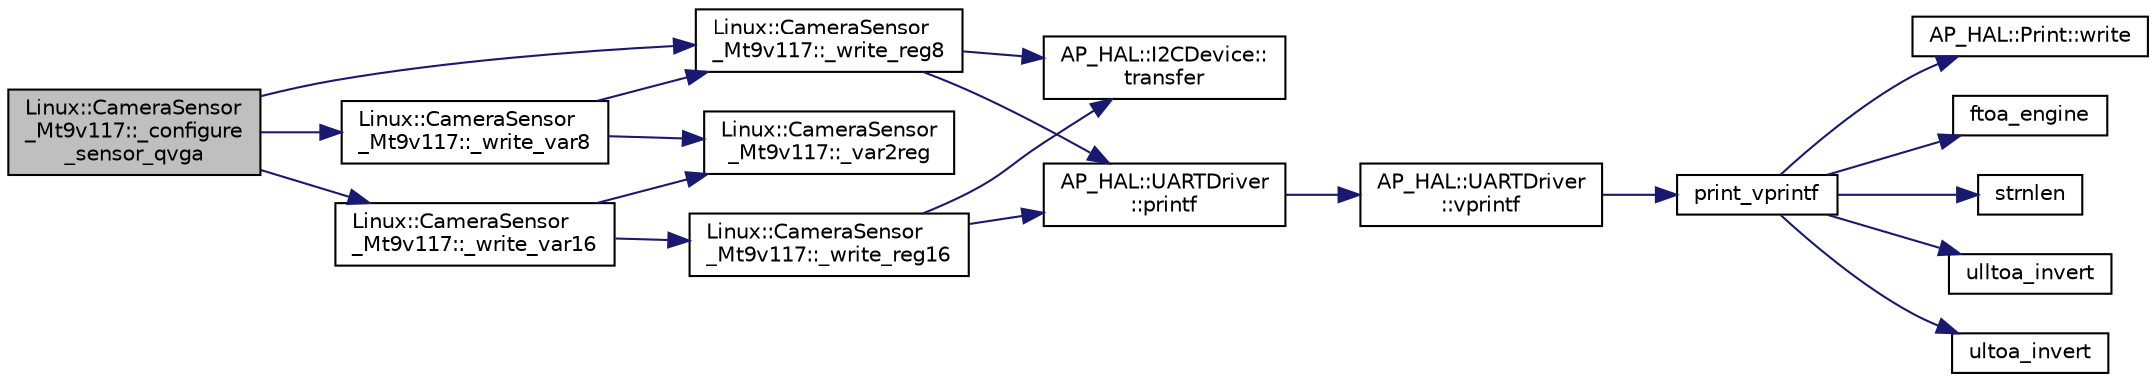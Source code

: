 digraph "Linux::CameraSensor_Mt9v117::_configure_sensor_qvga"
{
 // INTERACTIVE_SVG=YES
  edge [fontname="Helvetica",fontsize="10",labelfontname="Helvetica",labelfontsize="10"];
  node [fontname="Helvetica",fontsize="10",shape=record];
  rankdir="LR";
  Node1 [label="Linux::CameraSensor\l_Mt9v117::_configure\l_sensor_qvga",height=0.2,width=0.4,color="black", fillcolor="grey75", style="filled", fontcolor="black"];
  Node1 -> Node2 [color="midnightblue",fontsize="10",style="solid",fontname="Helvetica"];
  Node2 [label="Linux::CameraSensor\l_Mt9v117::_write_var16",height=0.2,width=0.4,color="black", fillcolor="white", style="filled",URL="$classLinux_1_1CameraSensor__Mt9v117.html#a73c98deae7da6e1224230df8fd85d301"];
  Node2 -> Node3 [color="midnightblue",fontsize="10",style="solid",fontname="Helvetica"];
  Node3 [label="Linux::CameraSensor\l_Mt9v117::_var2reg",height=0.2,width=0.4,color="black", fillcolor="white", style="filled",URL="$classLinux_1_1CameraSensor__Mt9v117.html#aef526835a39c5c310c8d803a682df9b3"];
  Node2 -> Node4 [color="midnightblue",fontsize="10",style="solid",fontname="Helvetica"];
  Node4 [label="Linux::CameraSensor\l_Mt9v117::_write_reg16",height=0.2,width=0.4,color="black", fillcolor="white", style="filled",URL="$classLinux_1_1CameraSensor__Mt9v117.html#a4bc3408e46cdd685296c4010751b9d53"];
  Node4 -> Node5 [color="midnightblue",fontsize="10",style="solid",fontname="Helvetica"];
  Node5 [label="AP_HAL::I2CDevice::\ltransfer",height=0.2,width=0.4,color="black", fillcolor="white", style="filled",URL="$classAP__HAL_1_1I2CDevice.html#a2e581ddc9b02eb73ad2fdf488fe8dc86"];
  Node4 -> Node6 [color="midnightblue",fontsize="10",style="solid",fontname="Helvetica"];
  Node6 [label="AP_HAL::UARTDriver\l::printf",height=0.2,width=0.4,color="black", fillcolor="white", style="filled",URL="$classAP__HAL_1_1UARTDriver.html#a6ceedc792594e59fc7d80b39a435f027"];
  Node6 -> Node7 [color="midnightblue",fontsize="10",style="solid",fontname="Helvetica"];
  Node7 [label="AP_HAL::UARTDriver\l::vprintf",height=0.2,width=0.4,color="black", fillcolor="white", style="filled",URL="$classAP__HAL_1_1UARTDriver.html#aa8abfb6d6641299472c29ac1edde559f"];
  Node7 -> Node8 [color="midnightblue",fontsize="10",style="solid",fontname="Helvetica"];
  Node8 [label="print_vprintf",height=0.2,width=0.4,color="black", fillcolor="white", style="filled",URL="$print__vprintf_8cpp.html#a1534eaeab54696df96975b56d9f49212"];
  Node8 -> Node9 [color="midnightblue",fontsize="10",style="solid",fontname="Helvetica"];
  Node9 [label="AP_HAL::Print::write",height=0.2,width=0.4,color="black", fillcolor="white", style="filled",URL="$classAP__HAL_1_1Print.html#acc65391952a43334f8f5c9bef341f501"];
  Node8 -> Node10 [color="midnightblue",fontsize="10",style="solid",fontname="Helvetica"];
  Node10 [label="ftoa_engine",height=0.2,width=0.4,color="black", fillcolor="white", style="filled",URL="$ftoa__engine_8cpp.html#a1c28234da8f20b43c85890d4bb452947"];
  Node8 -> Node11 [color="midnightblue",fontsize="10",style="solid",fontname="Helvetica"];
  Node11 [label="strnlen",height=0.2,width=0.4,color="black", fillcolor="white", style="filled",URL="$replace_8cpp.html#a880bcc7b85a09e6254691bebd5344b51"];
  Node8 -> Node12 [color="midnightblue",fontsize="10",style="solid",fontname="Helvetica"];
  Node12 [label="ulltoa_invert",height=0.2,width=0.4,color="black", fillcolor="white", style="filled",URL="$utoa__invert_8cpp.html#a34926f552460b47c414ec4d83b32815c"];
  Node8 -> Node13 [color="midnightblue",fontsize="10",style="solid",fontname="Helvetica"];
  Node13 [label="ultoa_invert",height=0.2,width=0.4,color="black", fillcolor="white", style="filled",URL="$utoa__invert_8cpp.html#a5d99bba8e697c1e11da489d88fca8559"];
  Node1 -> Node14 [color="midnightblue",fontsize="10",style="solid",fontname="Helvetica"];
  Node14 [label="Linux::CameraSensor\l_Mt9v117::_write_reg8",height=0.2,width=0.4,color="black", fillcolor="white", style="filled",URL="$classLinux_1_1CameraSensor__Mt9v117.html#a2ee0f95c458fc45c35f5f74439468a12"];
  Node14 -> Node5 [color="midnightblue",fontsize="10",style="solid",fontname="Helvetica"];
  Node14 -> Node6 [color="midnightblue",fontsize="10",style="solid",fontname="Helvetica"];
  Node1 -> Node15 [color="midnightblue",fontsize="10",style="solid",fontname="Helvetica"];
  Node15 [label="Linux::CameraSensor\l_Mt9v117::_write_var8",height=0.2,width=0.4,color="black", fillcolor="white", style="filled",URL="$classLinux_1_1CameraSensor__Mt9v117.html#ad49d9794da61c4c82eb0e11158592b38"];
  Node15 -> Node3 [color="midnightblue",fontsize="10",style="solid",fontname="Helvetica"];
  Node15 -> Node14 [color="midnightblue",fontsize="10",style="solid",fontname="Helvetica"];
}
